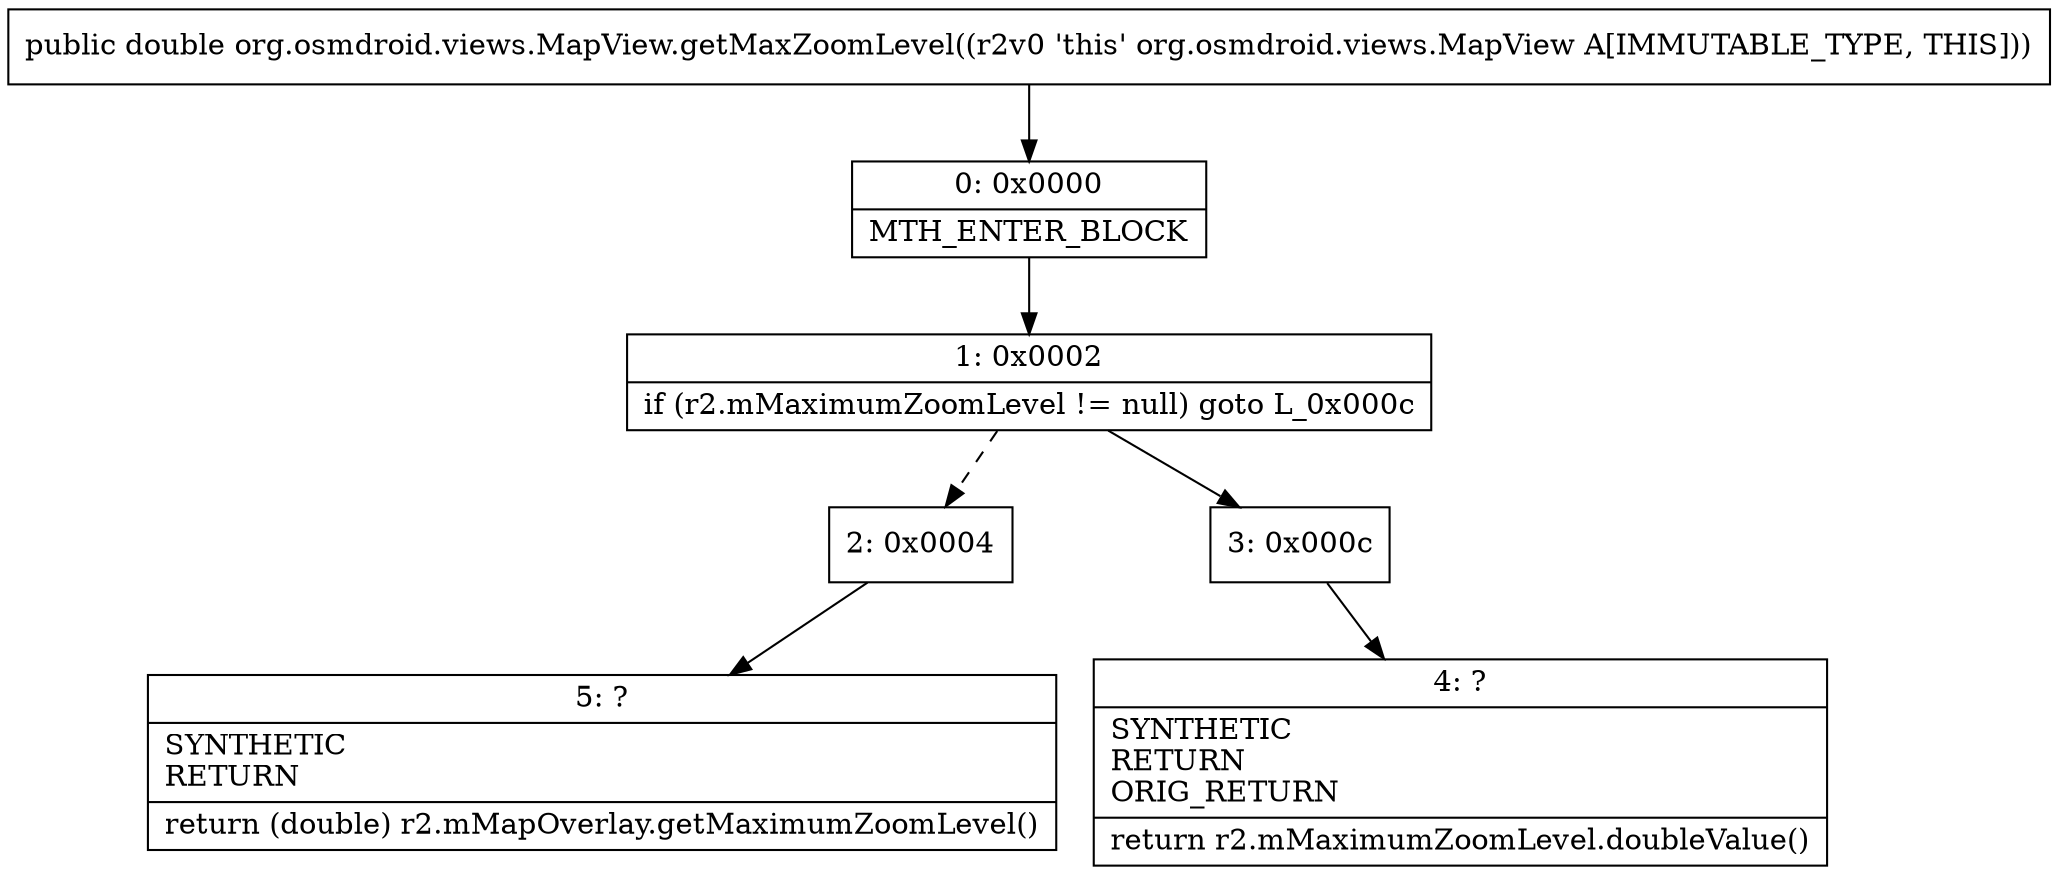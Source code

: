 digraph "CFG fororg.osmdroid.views.MapView.getMaxZoomLevel()D" {
Node_0 [shape=record,label="{0\:\ 0x0000|MTH_ENTER_BLOCK\l}"];
Node_1 [shape=record,label="{1\:\ 0x0002|if (r2.mMaximumZoomLevel != null) goto L_0x000c\l}"];
Node_2 [shape=record,label="{2\:\ 0x0004}"];
Node_3 [shape=record,label="{3\:\ 0x000c}"];
Node_4 [shape=record,label="{4\:\ ?|SYNTHETIC\lRETURN\lORIG_RETURN\l|return r2.mMaximumZoomLevel.doubleValue()\l}"];
Node_5 [shape=record,label="{5\:\ ?|SYNTHETIC\lRETURN\l|return (double) r2.mMapOverlay.getMaximumZoomLevel()\l}"];
MethodNode[shape=record,label="{public double org.osmdroid.views.MapView.getMaxZoomLevel((r2v0 'this' org.osmdroid.views.MapView A[IMMUTABLE_TYPE, THIS])) }"];
MethodNode -> Node_0;
Node_0 -> Node_1;
Node_1 -> Node_2[style=dashed];
Node_1 -> Node_3;
Node_2 -> Node_5;
Node_3 -> Node_4;
}


